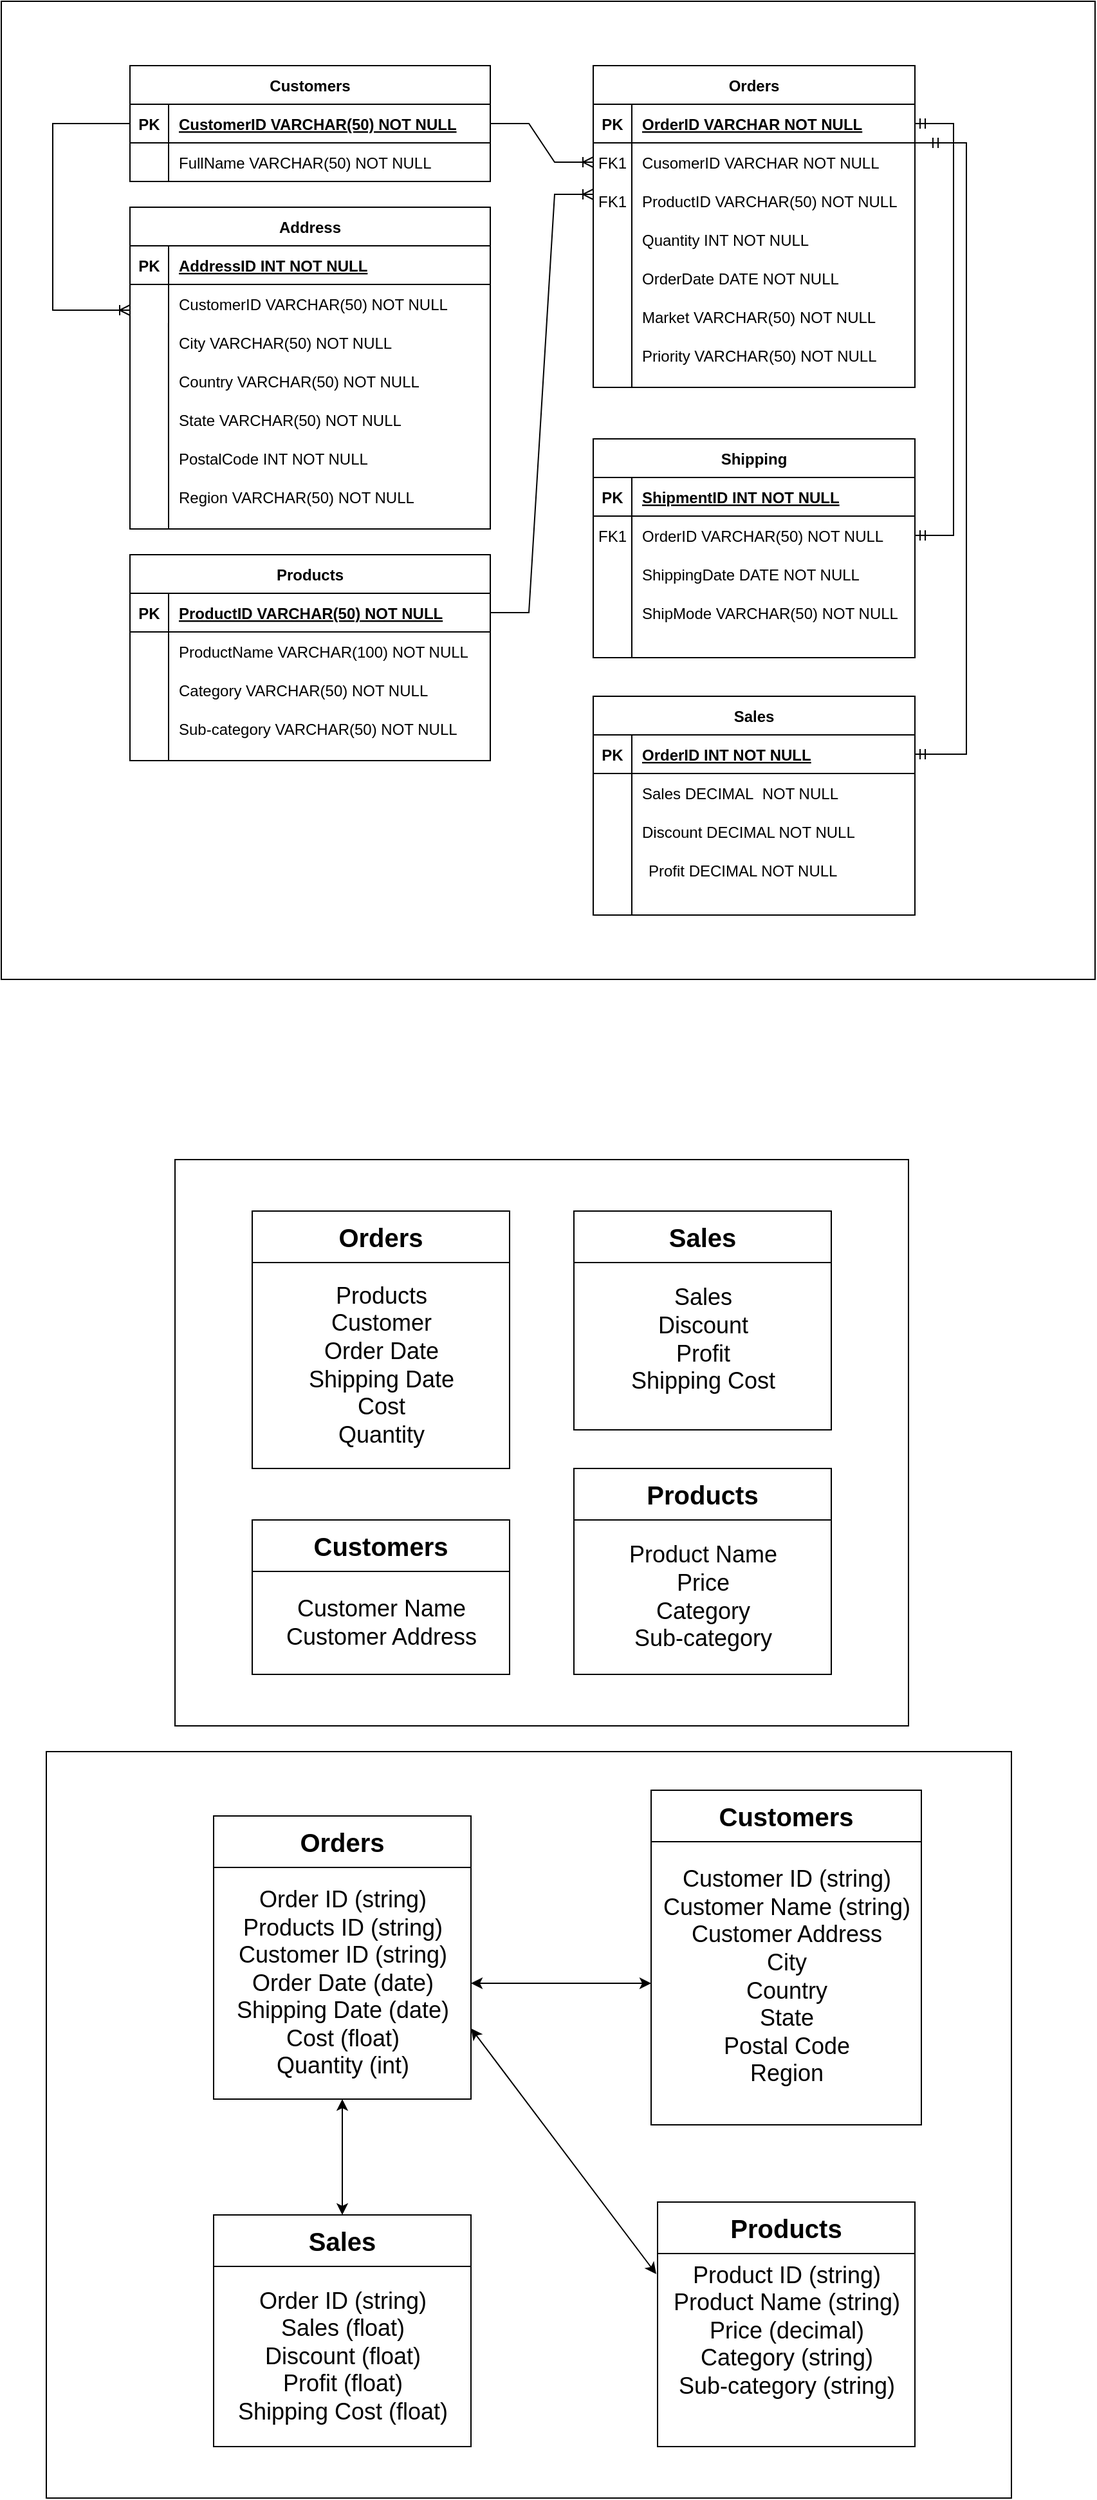 <mxfile version="21.1.1" type="device">
  <diagram id="R2lEEEUBdFMjLlhIrx00" name="Page-1">
    <mxGraphModel dx="1210" dy="1786" grid="1" gridSize="10" guides="1" tooltips="1" connect="1" arrows="1" fold="1" page="1" pageScale="1" pageWidth="850" pageHeight="1100" background="none" math="0" shadow="0" extFonts="Permanent Marker^https://fonts.googleapis.com/css?family=Permanent+Marker">
      <root>
        <mxCell id="0" />
        <mxCell id="1" parent="0" />
        <mxCell id="UV-iE1qo8rf0RnU2hRLj-77" value="" style="rounded=0;whiteSpace=wrap;html=1;" parent="1" vertex="1">
          <mxGeometry y="-870" width="850" height="760" as="geometry" />
        </mxCell>
        <mxCell id="UV-iE1qo8rf0RnU2hRLj-14" value="" style="rounded=0;whiteSpace=wrap;html=1;" parent="1" vertex="1">
          <mxGeometry x="135" y="30" width="570" height="440" as="geometry" />
        </mxCell>
        <mxCell id="C-vyLk0tnHw3VtMMgP7b-2" value="Orders" style="shape=table;startSize=30;container=1;collapsible=1;childLayout=tableLayout;fixedRows=1;rowLines=0;fontStyle=1;align=center;resizeLast=1;" parent="1" vertex="1">
          <mxGeometry x="460" y="-820" width="250" height="250" as="geometry" />
        </mxCell>
        <mxCell id="C-vyLk0tnHw3VtMMgP7b-3" value="" style="shape=partialRectangle;collapsible=0;dropTarget=0;pointerEvents=0;fillColor=none;points=[[0,0.5],[1,0.5]];portConstraint=eastwest;top=0;left=0;right=0;bottom=1;" parent="C-vyLk0tnHw3VtMMgP7b-2" vertex="1">
          <mxGeometry y="30" width="250" height="30" as="geometry" />
        </mxCell>
        <mxCell id="C-vyLk0tnHw3VtMMgP7b-4" value="PK" style="shape=partialRectangle;overflow=hidden;connectable=0;fillColor=none;top=0;left=0;bottom=0;right=0;fontStyle=1;" parent="C-vyLk0tnHw3VtMMgP7b-3" vertex="1">
          <mxGeometry width="30" height="30" as="geometry">
            <mxRectangle width="30" height="30" as="alternateBounds" />
          </mxGeometry>
        </mxCell>
        <mxCell id="C-vyLk0tnHw3VtMMgP7b-5" value="OrderID VARCHAR NOT NULL " style="shape=partialRectangle;overflow=hidden;connectable=0;fillColor=none;top=0;left=0;bottom=0;right=0;align=left;spacingLeft=6;fontStyle=5;" parent="C-vyLk0tnHw3VtMMgP7b-3" vertex="1">
          <mxGeometry x="30" width="220" height="30" as="geometry">
            <mxRectangle width="220" height="30" as="alternateBounds" />
          </mxGeometry>
        </mxCell>
        <mxCell id="C-vyLk0tnHw3VtMMgP7b-6" value="" style="shape=partialRectangle;collapsible=0;dropTarget=0;pointerEvents=0;fillColor=none;points=[[0,0.5],[1,0.5]];portConstraint=eastwest;top=0;left=0;right=0;bottom=0;" parent="C-vyLk0tnHw3VtMMgP7b-2" vertex="1">
          <mxGeometry y="60" width="250" height="30" as="geometry" />
        </mxCell>
        <mxCell id="C-vyLk0tnHw3VtMMgP7b-7" value="FK1" style="shape=partialRectangle;overflow=hidden;connectable=0;fillColor=none;top=0;left=0;bottom=0;right=0;" parent="C-vyLk0tnHw3VtMMgP7b-6" vertex="1">
          <mxGeometry width="30" height="30" as="geometry">
            <mxRectangle width="30" height="30" as="alternateBounds" />
          </mxGeometry>
        </mxCell>
        <mxCell id="C-vyLk0tnHw3VtMMgP7b-8" value="CusomerID VARCHAR NOT NULL" style="shape=partialRectangle;overflow=hidden;connectable=0;fillColor=none;top=0;left=0;bottom=0;right=0;align=left;spacingLeft=6;" parent="C-vyLk0tnHw3VtMMgP7b-6" vertex="1">
          <mxGeometry x="30" width="220" height="30" as="geometry">
            <mxRectangle width="220" height="30" as="alternateBounds" />
          </mxGeometry>
        </mxCell>
        <mxCell id="C-vyLk0tnHw3VtMMgP7b-9" value="" style="shape=partialRectangle;collapsible=0;dropTarget=0;pointerEvents=0;fillColor=none;points=[[0,0.5],[1,0.5]];portConstraint=eastwest;top=0;left=0;right=0;bottom=0;" parent="C-vyLk0tnHw3VtMMgP7b-2" vertex="1">
          <mxGeometry y="90" width="250" height="30" as="geometry" />
        </mxCell>
        <mxCell id="C-vyLk0tnHw3VtMMgP7b-10" value="" style="shape=partialRectangle;overflow=hidden;connectable=0;fillColor=none;top=0;left=0;bottom=0;right=0;" parent="C-vyLk0tnHw3VtMMgP7b-9" vertex="1">
          <mxGeometry width="30" height="30" as="geometry">
            <mxRectangle width="30" height="30" as="alternateBounds" />
          </mxGeometry>
        </mxCell>
        <mxCell id="C-vyLk0tnHw3VtMMgP7b-11" value="ProductID VARCHAR(50) NOT NULL" style="shape=partialRectangle;overflow=hidden;connectable=0;fillColor=none;top=0;left=0;bottom=0;right=0;align=left;spacingLeft=6;" parent="C-vyLk0tnHw3VtMMgP7b-9" vertex="1">
          <mxGeometry x="30" width="220" height="30" as="geometry">
            <mxRectangle width="220" height="30" as="alternateBounds" />
          </mxGeometry>
        </mxCell>
        <mxCell id="C-vyLk0tnHw3VtMMgP7b-13" value="Shipping" style="shape=table;startSize=30;container=1;collapsible=1;childLayout=tableLayout;fixedRows=1;rowLines=0;fontStyle=1;align=center;resizeLast=1;" parent="1" vertex="1">
          <mxGeometry x="460" y="-530" width="250" height="170" as="geometry" />
        </mxCell>
        <mxCell id="C-vyLk0tnHw3VtMMgP7b-14" value="" style="shape=partialRectangle;collapsible=0;dropTarget=0;pointerEvents=0;fillColor=none;points=[[0,0.5],[1,0.5]];portConstraint=eastwest;top=0;left=0;right=0;bottom=1;" parent="C-vyLk0tnHw3VtMMgP7b-13" vertex="1">
          <mxGeometry y="30" width="250" height="30" as="geometry" />
        </mxCell>
        <mxCell id="C-vyLk0tnHw3VtMMgP7b-15" value="PK" style="shape=partialRectangle;overflow=hidden;connectable=0;fillColor=none;top=0;left=0;bottom=0;right=0;fontStyle=1;" parent="C-vyLk0tnHw3VtMMgP7b-14" vertex="1">
          <mxGeometry width="30" height="30" as="geometry">
            <mxRectangle width="30" height="30" as="alternateBounds" />
          </mxGeometry>
        </mxCell>
        <mxCell id="C-vyLk0tnHw3VtMMgP7b-16" value="ShipmentID INT NOT NULL " style="shape=partialRectangle;overflow=hidden;connectable=0;fillColor=none;top=0;left=0;bottom=0;right=0;align=left;spacingLeft=6;fontStyle=5;" parent="C-vyLk0tnHw3VtMMgP7b-14" vertex="1">
          <mxGeometry x="30" width="220" height="30" as="geometry">
            <mxRectangle width="220" height="30" as="alternateBounds" />
          </mxGeometry>
        </mxCell>
        <mxCell id="C-vyLk0tnHw3VtMMgP7b-17" value="" style="shape=partialRectangle;collapsible=0;dropTarget=0;pointerEvents=0;fillColor=none;points=[[0,0.5],[1,0.5]];portConstraint=eastwest;top=0;left=0;right=0;bottom=0;" parent="C-vyLk0tnHw3VtMMgP7b-13" vertex="1">
          <mxGeometry y="60" width="250" height="30" as="geometry" />
        </mxCell>
        <mxCell id="C-vyLk0tnHw3VtMMgP7b-18" value="FK1" style="shape=partialRectangle;overflow=hidden;connectable=0;fillColor=none;top=0;left=0;bottom=0;right=0;" parent="C-vyLk0tnHw3VtMMgP7b-17" vertex="1">
          <mxGeometry width="30" height="30" as="geometry">
            <mxRectangle width="30" height="30" as="alternateBounds" />
          </mxGeometry>
        </mxCell>
        <mxCell id="C-vyLk0tnHw3VtMMgP7b-19" value="OrderID VARCHAR(50) NOT NULL" style="shape=partialRectangle;overflow=hidden;connectable=0;fillColor=none;top=0;left=0;bottom=0;right=0;align=left;spacingLeft=6;" parent="C-vyLk0tnHw3VtMMgP7b-17" vertex="1">
          <mxGeometry x="30" width="220" height="30" as="geometry">
            <mxRectangle width="220" height="30" as="alternateBounds" />
          </mxGeometry>
        </mxCell>
        <mxCell id="C-vyLk0tnHw3VtMMgP7b-20" value="" style="shape=partialRectangle;collapsible=0;dropTarget=0;pointerEvents=0;fillColor=none;points=[[0,0.5],[1,0.5]];portConstraint=eastwest;top=0;left=0;right=0;bottom=0;" parent="C-vyLk0tnHw3VtMMgP7b-13" vertex="1">
          <mxGeometry y="90" width="250" height="30" as="geometry" />
        </mxCell>
        <mxCell id="C-vyLk0tnHw3VtMMgP7b-21" value="" style="shape=partialRectangle;overflow=hidden;connectable=0;fillColor=none;top=0;left=0;bottom=0;right=0;" parent="C-vyLk0tnHw3VtMMgP7b-20" vertex="1">
          <mxGeometry width="30" height="30" as="geometry">
            <mxRectangle width="30" height="30" as="alternateBounds" />
          </mxGeometry>
        </mxCell>
        <mxCell id="C-vyLk0tnHw3VtMMgP7b-22" value="ShippingDate DATE NOT NULL" style="shape=partialRectangle;overflow=hidden;connectable=0;fillColor=none;top=0;left=0;bottom=0;right=0;align=left;spacingLeft=6;" parent="C-vyLk0tnHw3VtMMgP7b-20" vertex="1">
          <mxGeometry x="30" width="220" height="30" as="geometry">
            <mxRectangle width="220" height="30" as="alternateBounds" />
          </mxGeometry>
        </mxCell>
        <mxCell id="C-vyLk0tnHw3VtMMgP7b-23" value="Customers" style="shape=table;startSize=30;container=1;collapsible=1;childLayout=tableLayout;fixedRows=1;rowLines=0;fontStyle=1;align=center;resizeLast=1;" parent="1" vertex="1">
          <mxGeometry x="100" y="-820" width="280" height="90" as="geometry" />
        </mxCell>
        <mxCell id="C-vyLk0tnHw3VtMMgP7b-24" value="" style="shape=partialRectangle;collapsible=0;dropTarget=0;pointerEvents=0;fillColor=none;points=[[0,0.5],[1,0.5]];portConstraint=eastwest;top=0;left=0;right=0;bottom=1;" parent="C-vyLk0tnHw3VtMMgP7b-23" vertex="1">
          <mxGeometry y="30" width="280" height="30" as="geometry" />
        </mxCell>
        <mxCell id="C-vyLk0tnHw3VtMMgP7b-25" value="PK" style="shape=partialRectangle;overflow=hidden;connectable=0;fillColor=none;top=0;left=0;bottom=0;right=0;fontStyle=1;" parent="C-vyLk0tnHw3VtMMgP7b-24" vertex="1">
          <mxGeometry width="30" height="30" as="geometry">
            <mxRectangle width="30" height="30" as="alternateBounds" />
          </mxGeometry>
        </mxCell>
        <mxCell id="C-vyLk0tnHw3VtMMgP7b-26" value="CustomerID VARCHAR(50) NOT NULL " style="shape=partialRectangle;overflow=hidden;connectable=0;fillColor=none;top=0;left=0;bottom=0;right=0;align=left;spacingLeft=6;fontStyle=5;" parent="C-vyLk0tnHw3VtMMgP7b-24" vertex="1">
          <mxGeometry x="30" width="250" height="30" as="geometry">
            <mxRectangle width="250" height="30" as="alternateBounds" />
          </mxGeometry>
        </mxCell>
        <mxCell id="C-vyLk0tnHw3VtMMgP7b-27" value="" style="shape=partialRectangle;collapsible=0;dropTarget=0;pointerEvents=0;fillColor=none;points=[[0,0.5],[1,0.5]];portConstraint=eastwest;top=0;left=0;right=0;bottom=0;" parent="C-vyLk0tnHw3VtMMgP7b-23" vertex="1">
          <mxGeometry y="60" width="280" height="30" as="geometry" />
        </mxCell>
        <mxCell id="C-vyLk0tnHw3VtMMgP7b-28" value="" style="shape=partialRectangle;overflow=hidden;connectable=0;fillColor=none;top=0;left=0;bottom=0;right=0;" parent="C-vyLk0tnHw3VtMMgP7b-27" vertex="1">
          <mxGeometry width="30" height="30" as="geometry">
            <mxRectangle width="30" height="30" as="alternateBounds" />
          </mxGeometry>
        </mxCell>
        <mxCell id="C-vyLk0tnHw3VtMMgP7b-29" value="FullName VARCHAR(50) NOT NULL" style="shape=partialRectangle;overflow=hidden;connectable=0;fillColor=none;top=0;left=0;bottom=0;right=0;align=left;spacingLeft=6;" parent="C-vyLk0tnHw3VtMMgP7b-27" vertex="1">
          <mxGeometry x="30" width="250" height="30" as="geometry">
            <mxRectangle width="250" height="30" as="alternateBounds" />
          </mxGeometry>
        </mxCell>
        <mxCell id="UV-iE1qo8rf0RnU2hRLj-3" value="&lt;div style=&quot;font-size: 20px;&quot;&gt;Orders&lt;/div&gt;" style="swimlane;whiteSpace=wrap;html=1;startSize=40;fillStyle=auto;fillColor=default;rounded=0;" parent="1" vertex="1">
          <mxGeometry x="195" y="70" width="200" height="200" as="geometry" />
        </mxCell>
        <mxCell id="UV-iE1qo8rf0RnU2hRLj-4" value="&lt;div style=&quot;font-size: 18px;&quot;&gt;&lt;font style=&quot;font-size: 18px;&quot;&gt;Products&lt;/font&gt;&lt;/div&gt;&lt;div style=&quot;font-size: 18px;&quot;&gt;&lt;font style=&quot;font-size: 18px;&quot;&gt;Customer&lt;/font&gt;&lt;/div&gt;&lt;div style=&quot;font-size: 18px;&quot;&gt;&lt;font style=&quot;font-size: 18px;&quot;&gt;Order Date&lt;/font&gt;&lt;/div&gt;&lt;div style=&quot;font-size: 18px;&quot;&gt;&lt;font style=&quot;font-size: 18px;&quot;&gt;Shipping Date&lt;/font&gt;&lt;/div&gt;&lt;div style=&quot;font-size: 18px;&quot;&gt;&lt;font style=&quot;font-size: 18px;&quot;&gt;Cost&lt;/font&gt;&lt;/div&gt;&lt;div style=&quot;font-size: 18px;&quot;&gt;&lt;font style=&quot;font-size: 18px;&quot;&gt;Quantity&lt;font style=&quot;font-size: 18px;&quot;&gt;&lt;br&gt;&lt;/font&gt;&lt;/font&gt;&lt;/div&gt;" style="text;html=1;align=center;verticalAlign=middle;resizable=0;points=[];autosize=1;strokeColor=none;fillColor=none;" parent="UV-iE1qo8rf0RnU2hRLj-3" vertex="1">
          <mxGeometry x="30" y="50" width="140" height="140" as="geometry" />
        </mxCell>
        <mxCell id="UV-iE1qo8rf0RnU2hRLj-5" value="&lt;font style=&quot;font-size: 20px;&quot;&gt;Customers&lt;/font&gt;" style="swimlane;whiteSpace=wrap;html=1;startSize=40;rounded=0;" parent="1" vertex="1">
          <mxGeometry x="195" y="310" width="200" height="120" as="geometry" />
        </mxCell>
        <mxCell id="UV-iE1qo8rf0RnU2hRLj-6" value="&lt;div style=&quot;font-size: 18px;&quot;&gt;&lt;font style=&quot;font-size: 18px;&quot;&gt;Customer Name&lt;/font&gt;&lt;/div&gt;&lt;div style=&quot;font-size: 18px;&quot;&gt;&lt;font style=&quot;font-size: 18px;&quot;&gt;Customer Address&lt;font style=&quot;font-size: 18px;&quot;&gt;&lt;br&gt;&lt;/font&gt;&lt;/font&gt;&lt;/div&gt;" style="text;html=1;align=center;verticalAlign=middle;resizable=0;points=[];autosize=1;strokeColor=none;fillColor=none;" parent="UV-iE1qo8rf0RnU2hRLj-5" vertex="1">
          <mxGeometry x="15" y="50" width="170" height="60" as="geometry" />
        </mxCell>
        <mxCell id="UV-iE1qo8rf0RnU2hRLj-8" value="&lt;font style=&quot;font-size: 20px;&quot;&gt;Products&lt;/font&gt;" style="swimlane;whiteSpace=wrap;html=1;startSize=40;rounded=0;" parent="1" vertex="1">
          <mxGeometry x="445" y="270" width="200" height="160" as="geometry" />
        </mxCell>
        <mxCell id="UV-iE1qo8rf0RnU2hRLj-9" value="&lt;div style=&quot;font-size: 18px;&quot;&gt;&lt;font style=&quot;font-size: 18px;&quot;&gt;Product Name&lt;/font&gt;&lt;/div&gt;&lt;div style=&quot;font-size: 18px;&quot;&gt;&lt;font style=&quot;font-size: 18px;&quot;&gt;Price&lt;/font&gt;&lt;/div&gt;&lt;div style=&quot;font-size: 18px;&quot;&gt;&lt;font style=&quot;font-size: 18px;&quot;&gt;Category&lt;/font&gt;&lt;/div&gt;&lt;div style=&quot;font-size: 18px;&quot;&gt;&lt;font style=&quot;font-size: 18px;&quot;&gt;Sub-category&lt;font style=&quot;font-size: 18px;&quot;&gt;&lt;br&gt;&lt;/font&gt;&lt;/font&gt;&lt;/div&gt;" style="text;html=1;align=center;verticalAlign=middle;resizable=0;points=[];autosize=1;strokeColor=none;fillColor=none;" parent="UV-iE1qo8rf0RnU2hRLj-8" vertex="1">
          <mxGeometry x="30" y="50" width="140" height="100" as="geometry" />
        </mxCell>
        <mxCell id="UV-iE1qo8rf0RnU2hRLj-10" value="&lt;font style=&quot;font-size: 20px;&quot;&gt;Sales&lt;/font&gt;" style="swimlane;whiteSpace=wrap;html=1;startSize=40;rounded=0;" parent="1" vertex="1">
          <mxGeometry x="445" y="70" width="200" height="170" as="geometry">
            <mxRectangle x="370" y="480" width="90" height="40" as="alternateBounds" />
          </mxGeometry>
        </mxCell>
        <mxCell id="UV-iE1qo8rf0RnU2hRLj-11" value="&lt;div style=&quot;font-size: 18px;&quot;&gt;&lt;font style=&quot;font-size: 18px;&quot;&gt;Sales&lt;/font&gt;&lt;/div&gt;&lt;div style=&quot;font-size: 18px;&quot;&gt;&lt;font style=&quot;font-size: 18px;&quot;&gt;Discount&lt;/font&gt;&lt;/div&gt;&lt;div style=&quot;font-size: 18px;&quot;&gt;&lt;font style=&quot;font-size: 18px;&quot;&gt;Profit&lt;/font&gt;&lt;/div&gt;&lt;div style=&quot;font-size: 18px;&quot;&gt;&lt;font style=&quot;font-size: 18px;&quot;&gt;Shipping Cost&lt;font style=&quot;font-size: 18px;&quot;&gt;&lt;br&gt;&lt;/font&gt;&lt;/font&gt;&lt;/div&gt;" style="text;html=1;align=center;verticalAlign=middle;resizable=0;points=[];autosize=1;strokeColor=none;fillColor=none;" parent="UV-iE1qo8rf0RnU2hRLj-10" vertex="1">
          <mxGeometry x="30" y="50" width="140" height="100" as="geometry" />
        </mxCell>
        <mxCell id="UV-iE1qo8rf0RnU2hRLj-15" value="" style="rounded=0;whiteSpace=wrap;html=1;" parent="1" vertex="1">
          <mxGeometry x="35" y="490" width="750" height="580" as="geometry" />
        </mxCell>
        <mxCell id="UV-iE1qo8rf0RnU2hRLj-16" value="&lt;div style=&quot;font-size: 20px;&quot;&gt;Orders&lt;/div&gt;" style="swimlane;whiteSpace=wrap;html=1;startSize=40;fillStyle=auto;fillColor=default;rounded=0;" parent="1" vertex="1">
          <mxGeometry x="165" y="540" width="200" height="220" as="geometry" />
        </mxCell>
        <mxCell id="UV-iE1qo8rf0RnU2hRLj-17" value="&lt;div style=&quot;font-size: 18px;&quot;&gt;&lt;font style=&quot;font-size: 18px;&quot;&gt;Order ID (string)&lt;br&gt;&lt;/font&gt;&lt;/div&gt;&lt;div style=&quot;font-size: 18px;&quot;&gt;&lt;font style=&quot;font-size: 18px;&quot;&gt;Products ID (string)&lt;br&gt;&lt;/font&gt;&lt;/div&gt;&lt;div style=&quot;font-size: 18px;&quot;&gt;&lt;font style=&quot;font-size: 18px;&quot;&gt;Customer ID (string)&lt;br&gt;&lt;/font&gt;&lt;/div&gt;&lt;div style=&quot;font-size: 18px;&quot;&gt;&lt;font style=&quot;font-size: 18px;&quot;&gt;Order Date (date)&lt;br&gt;&lt;/font&gt;&lt;/div&gt;&lt;div style=&quot;font-size: 18px;&quot;&gt;&lt;font style=&quot;font-size: 18px;&quot;&gt;Shipping Date (date)&lt;br&gt;&lt;/font&gt;&lt;/div&gt;&lt;div style=&quot;font-size: 18px;&quot;&gt;&lt;font style=&quot;font-size: 18px;&quot;&gt;Cost (float)&lt;br&gt;&lt;/font&gt;&lt;/div&gt;&lt;div style=&quot;font-size: 18px;&quot;&gt;&lt;font style=&quot;font-size: 18px;&quot;&gt;Quantity&lt;font style=&quot;font-size: 18px;&quot;&gt; (int)&lt;br&gt;&lt;/font&gt;&lt;/font&gt;&lt;/div&gt;" style="text;html=1;align=center;verticalAlign=middle;resizable=0;points=[];autosize=1;strokeColor=none;fillColor=none;" parent="UV-iE1qo8rf0RnU2hRLj-16" vertex="1">
          <mxGeometry x="5" y="50" width="190" height="160" as="geometry" />
        </mxCell>
        <mxCell id="UV-iE1qo8rf0RnU2hRLj-18" value="&lt;font style=&quot;font-size: 20px;&quot;&gt;Customers&lt;/font&gt;" style="swimlane;whiteSpace=wrap;html=1;startSize=40;rounded=0;" parent="1" vertex="1">
          <mxGeometry x="505" y="520" width="210" height="260" as="geometry" />
        </mxCell>
        <mxCell id="UV-iE1qo8rf0RnU2hRLj-19" value="&lt;div style=&quot;font-size: 18px;&quot;&gt;&lt;font style=&quot;font-size: 18px;&quot;&gt;Customer ID (string)&lt;/font&gt;&lt;/div&gt;&lt;div style=&quot;font-size: 18px;&quot;&gt;&lt;font style=&quot;font-size: 18px;&quot;&gt;Customer Name (string)&lt;br&gt;&lt;/font&gt;&lt;/div&gt;&lt;div style=&quot;font-size: 18px;&quot;&gt;&lt;font style=&quot;font-size: 18px;&quot;&gt;Customer Address&lt;font style=&quot;font-size: 18px;&quot;&gt;&lt;br&gt;&lt;/font&gt;&lt;/font&gt;&lt;/div&gt;&lt;div style=&quot;font-size: 18px;&quot;&gt;&lt;font style=&quot;font-size: 18px;&quot;&gt;&lt;font style=&quot;font-size: 18px;&quot;&gt;City&lt;/font&gt;&lt;/font&gt;&lt;/div&gt;&lt;div style=&quot;font-size: 18px;&quot;&gt;&lt;font style=&quot;font-size: 18px;&quot;&gt;&lt;font style=&quot;font-size: 18px;&quot;&gt;Country&lt;/font&gt;&lt;/font&gt;&lt;/div&gt;&lt;div style=&quot;font-size: 18px;&quot;&gt;&lt;font style=&quot;font-size: 18px;&quot;&gt;&lt;font style=&quot;font-size: 18px;&quot;&gt;State&lt;/font&gt;&lt;/font&gt;&lt;/div&gt;&lt;div style=&quot;font-size: 18px;&quot;&gt;&lt;font style=&quot;font-size: 18px;&quot;&gt;&lt;font style=&quot;font-size: 18px;&quot;&gt;Postal Code&lt;/font&gt;&lt;/font&gt;&lt;/div&gt;&lt;div style=&quot;font-size: 18px;&quot;&gt;&lt;font style=&quot;font-size: 18px;&quot;&gt;&lt;font style=&quot;font-size: 18px;&quot;&gt;Region&lt;br&gt;&lt;/font&gt;&lt;/font&gt;&lt;/div&gt;" style="text;html=1;align=center;verticalAlign=middle;resizable=0;points=[];autosize=1;strokeColor=none;fillColor=none;" parent="UV-iE1qo8rf0RnU2hRLj-18" vertex="1">
          <mxGeometry x="-5" y="50" width="220" height="190" as="geometry" />
        </mxCell>
        <mxCell id="UV-iE1qo8rf0RnU2hRLj-20" value="&lt;font style=&quot;font-size: 20px;&quot;&gt;Products&lt;/font&gt;" style="swimlane;whiteSpace=wrap;html=1;startSize=40;rounded=0;" parent="1" vertex="1">
          <mxGeometry x="510" y="840" width="200" height="190" as="geometry" />
        </mxCell>
        <mxCell id="UV-iE1qo8rf0RnU2hRLj-21" value="&lt;div style=&quot;font-size: 18px;&quot;&gt;&lt;font style=&quot;font-size: 18px;&quot;&gt;Product ID (string)&lt;/font&gt;&lt;/div&gt;&lt;div style=&quot;font-size: 18px;&quot;&gt;&lt;font style=&quot;font-size: 18px;&quot;&gt;Product Name (string)&lt;br&gt;&lt;/font&gt;&lt;/div&gt;&lt;div style=&quot;font-size: 18px;&quot;&gt;&lt;font style=&quot;font-size: 18px;&quot;&gt;Price (decimal)&lt;br&gt;&lt;/font&gt;&lt;/div&gt;&lt;div style=&quot;font-size: 18px;&quot;&gt;&lt;font style=&quot;font-size: 18px;&quot;&gt;Category (string)&lt;br&gt;&lt;/font&gt;&lt;/div&gt;&lt;div style=&quot;font-size: 18px;&quot;&gt;&lt;font style=&quot;font-size: 18px;&quot;&gt;Sub-category&lt;font style=&quot;font-size: 18px;&quot;&gt; (string)&lt;br&gt;&lt;/font&gt;&lt;/font&gt;&lt;/div&gt;" style="text;html=1;align=center;verticalAlign=middle;resizable=0;points=[];autosize=1;strokeColor=none;fillColor=none;" parent="UV-iE1qo8rf0RnU2hRLj-20" vertex="1">
          <mxGeometry y="40" width="200" height="120" as="geometry" />
        </mxCell>
        <mxCell id="UV-iE1qo8rf0RnU2hRLj-22" value="&lt;font style=&quot;font-size: 20px;&quot;&gt;Sales&lt;/font&gt;" style="swimlane;whiteSpace=wrap;html=1;startSize=40;rounded=0;" parent="1" vertex="1">
          <mxGeometry x="165" y="850" width="200" height="180" as="geometry">
            <mxRectangle x="370" y="480" width="90" height="40" as="alternateBounds" />
          </mxGeometry>
        </mxCell>
        <mxCell id="UV-iE1qo8rf0RnU2hRLj-23" value="&lt;div style=&quot;font-size: 18px;&quot;&gt;&lt;font style=&quot;font-size: 18px;&quot;&gt;Order ID (string)&lt;br&gt;&lt;/font&gt;&lt;/div&gt;&lt;div style=&quot;font-size: 18px;&quot;&gt;&lt;font style=&quot;font-size: 18px;&quot;&gt;Sales (float)&lt;br&gt;&lt;/font&gt;&lt;/div&gt;&lt;div style=&quot;font-size: 18px;&quot;&gt;&lt;font style=&quot;font-size: 18px;&quot;&gt;Discount (float)&lt;br&gt;&lt;/font&gt;&lt;/div&gt;&lt;div style=&quot;font-size: 18px;&quot;&gt;&lt;font style=&quot;font-size: 18px;&quot;&gt;Profit (float)&lt;br&gt;&lt;/font&gt;&lt;/div&gt;&lt;div style=&quot;font-size: 18px;&quot;&gt;&lt;font style=&quot;font-size: 18px;&quot;&gt;Shipping Cost&lt;font style=&quot;font-size: 18px;&quot;&gt; (float)&lt;br&gt;&lt;/font&gt;&lt;/font&gt;&lt;/div&gt;" style="text;html=1;align=center;verticalAlign=middle;resizable=0;points=[];autosize=1;strokeColor=none;fillColor=none;" parent="UV-iE1qo8rf0RnU2hRLj-22" vertex="1">
          <mxGeometry x="5" y="50" width="190" height="120" as="geometry" />
        </mxCell>
        <mxCell id="UV-iE1qo8rf0RnU2hRLj-26" value="" style="endArrow=classic;startArrow=classic;html=1;rounded=0;entryX=0.5;entryY=1;entryDx=0;entryDy=0;exitX=0.5;exitY=0;exitDx=0;exitDy=0;" parent="1" source="UV-iE1qo8rf0RnU2hRLj-22" target="UV-iE1qo8rf0RnU2hRLj-16" edge="1">
          <mxGeometry width="50" height="50" relative="1" as="geometry">
            <mxPoint x="395" y="820" as="sourcePoint" />
            <mxPoint x="445" y="770" as="targetPoint" />
          </mxGeometry>
        </mxCell>
        <mxCell id="UV-iE1qo8rf0RnU2hRLj-27" value="" style="endArrow=classic;startArrow=classic;html=1;rounded=0;" parent="1" edge="1">
          <mxGeometry width="50" height="50" relative="1" as="geometry">
            <mxPoint x="365" y="670" as="sourcePoint" />
            <mxPoint x="505" y="670" as="targetPoint" />
          </mxGeometry>
        </mxCell>
        <mxCell id="UV-iE1qo8rf0RnU2hRLj-28" value="" style="endArrow=classic;startArrow=classic;html=1;rounded=0;exitX=1;exitY=0.75;exitDx=0;exitDy=0;entryX=-0.005;entryY=0.133;entryDx=0;entryDy=0;entryPerimeter=0;" parent="1" source="UV-iE1qo8rf0RnU2hRLj-16" target="UV-iE1qo8rf0RnU2hRLj-21" edge="1">
          <mxGeometry width="50" height="50" relative="1" as="geometry">
            <mxPoint x="375" y="680" as="sourcePoint" />
            <mxPoint x="515" y="680" as="targetPoint" />
            <Array as="points" />
          </mxGeometry>
        </mxCell>
        <mxCell id="UV-iE1qo8rf0RnU2hRLj-29" value="" style="edgeStyle=entityRelationEdgeStyle;fontSize=12;html=1;endArrow=ERmandOne;startArrow=ERmandOne;rounded=0;entryX=1;entryY=0.5;entryDx=0;entryDy=0;exitX=1;exitY=0.5;exitDx=0;exitDy=0;" parent="1" source="C-vyLk0tnHw3VtMMgP7b-17" target="C-vyLk0tnHw3VtMMgP7b-3" edge="1">
          <mxGeometry width="100" height="100" relative="1" as="geometry">
            <mxPoint x="350" y="-540" as="sourcePoint" />
            <mxPoint x="450" y="-640" as="targetPoint" />
          </mxGeometry>
        </mxCell>
        <mxCell id="UV-iE1qo8rf0RnU2hRLj-30" value="Products" style="shape=table;startSize=30;container=1;collapsible=1;childLayout=tableLayout;fixedRows=1;rowLines=0;fontStyle=1;align=center;resizeLast=1;" parent="1" vertex="1">
          <mxGeometry x="100" y="-440" width="280" height="160" as="geometry" />
        </mxCell>
        <mxCell id="UV-iE1qo8rf0RnU2hRLj-31" value="" style="shape=partialRectangle;collapsible=0;dropTarget=0;pointerEvents=0;fillColor=none;points=[[0,0.5],[1,0.5]];portConstraint=eastwest;top=0;left=0;right=0;bottom=1;" parent="UV-iE1qo8rf0RnU2hRLj-30" vertex="1">
          <mxGeometry y="30" width="280" height="30" as="geometry" />
        </mxCell>
        <mxCell id="UV-iE1qo8rf0RnU2hRLj-32" value="PK" style="shape=partialRectangle;overflow=hidden;connectable=0;fillColor=none;top=0;left=0;bottom=0;right=0;fontStyle=1;" parent="UV-iE1qo8rf0RnU2hRLj-31" vertex="1">
          <mxGeometry width="30" height="30" as="geometry">
            <mxRectangle width="30" height="30" as="alternateBounds" />
          </mxGeometry>
        </mxCell>
        <mxCell id="UV-iE1qo8rf0RnU2hRLj-33" value="ProductID VARCHAR(50) NOT NULL " style="shape=partialRectangle;overflow=hidden;connectable=0;fillColor=none;top=0;left=0;bottom=0;right=0;align=left;spacingLeft=6;fontStyle=5;" parent="UV-iE1qo8rf0RnU2hRLj-31" vertex="1">
          <mxGeometry x="30" width="250" height="30" as="geometry">
            <mxRectangle width="250" height="30" as="alternateBounds" />
          </mxGeometry>
        </mxCell>
        <mxCell id="UV-iE1qo8rf0RnU2hRLj-34" value="" style="shape=partialRectangle;collapsible=0;dropTarget=0;pointerEvents=0;fillColor=none;points=[[0,0.5],[1,0.5]];portConstraint=eastwest;top=0;left=0;right=0;bottom=0;" parent="UV-iE1qo8rf0RnU2hRLj-30" vertex="1">
          <mxGeometry y="60" width="280" height="30" as="geometry" />
        </mxCell>
        <mxCell id="UV-iE1qo8rf0RnU2hRLj-35" value="" style="shape=partialRectangle;overflow=hidden;connectable=0;fillColor=none;top=0;left=0;bottom=0;right=0;" parent="UV-iE1qo8rf0RnU2hRLj-34" vertex="1">
          <mxGeometry width="30" height="30" as="geometry">
            <mxRectangle width="30" height="30" as="alternateBounds" />
          </mxGeometry>
        </mxCell>
        <mxCell id="UV-iE1qo8rf0RnU2hRLj-36" value="ProductName VARCHAR(100) NOT NULL" style="shape=partialRectangle;overflow=hidden;connectable=0;fillColor=none;top=0;left=0;bottom=0;right=0;align=left;spacingLeft=6;" parent="UV-iE1qo8rf0RnU2hRLj-34" vertex="1">
          <mxGeometry x="30" width="250" height="30" as="geometry">
            <mxRectangle width="250" height="30" as="alternateBounds" />
          </mxGeometry>
        </mxCell>
        <mxCell id="UV-iE1qo8rf0RnU2hRLj-37" value="" style="shape=partialRectangle;collapsible=0;dropTarget=0;pointerEvents=0;fillColor=none;points=[[0,0.5],[1,0.5]];portConstraint=eastwest;top=0;left=0;right=0;bottom=0;" parent="UV-iE1qo8rf0RnU2hRLj-30" vertex="1">
          <mxGeometry y="90" width="280" height="30" as="geometry" />
        </mxCell>
        <mxCell id="UV-iE1qo8rf0RnU2hRLj-38" value="" style="shape=partialRectangle;overflow=hidden;connectable=0;fillColor=none;top=0;left=0;bottom=0;right=0;" parent="UV-iE1qo8rf0RnU2hRLj-37" vertex="1">
          <mxGeometry width="30" height="30" as="geometry">
            <mxRectangle width="30" height="30" as="alternateBounds" />
          </mxGeometry>
        </mxCell>
        <mxCell id="UV-iE1qo8rf0RnU2hRLj-39" value="Category VARCHAR(50) NOT NULL" style="shape=partialRectangle;overflow=hidden;connectable=0;fillColor=none;top=0;left=0;bottom=0;right=0;align=left;spacingLeft=6;" parent="UV-iE1qo8rf0RnU2hRLj-37" vertex="1">
          <mxGeometry x="30" width="250" height="30" as="geometry">
            <mxRectangle width="250" height="30" as="alternateBounds" />
          </mxGeometry>
        </mxCell>
        <mxCell id="UV-iE1qo8rf0RnU2hRLj-40" value="FK1" style="shape=partialRectangle;overflow=hidden;connectable=0;fillColor=none;top=0;left=0;bottom=0;right=0;" parent="1" vertex="1">
          <mxGeometry x="460" y="-730" width="30" height="30" as="geometry">
            <mxRectangle width="30" height="30" as="alternateBounds" />
          </mxGeometry>
        </mxCell>
        <mxCell id="UV-iE1qo8rf0RnU2hRLj-41" value="" style="endArrow=none;html=1;rounded=0;" parent="1" edge="1">
          <mxGeometry width="50" height="50" relative="1" as="geometry">
            <mxPoint x="490" y="-570" as="sourcePoint" />
            <mxPoint x="490" y="-700" as="targetPoint" />
          </mxGeometry>
        </mxCell>
        <mxCell id="UV-iE1qo8rf0RnU2hRLj-46" value="Quantity INT NOT NULL" style="shape=partialRectangle;overflow=hidden;connectable=0;fillColor=none;top=0;left=0;bottom=0;right=0;align=left;spacingLeft=6;" parent="1" vertex="1">
          <mxGeometry x="490" y="-700" width="220" height="30" as="geometry">
            <mxRectangle width="220" height="30" as="alternateBounds" />
          </mxGeometry>
        </mxCell>
        <mxCell id="UV-iE1qo8rf0RnU2hRLj-47" value="OrderDate DATE NOT NULL" style="shape=partialRectangle;overflow=hidden;connectable=0;fillColor=none;top=0;left=0;bottom=0;right=0;align=left;spacingLeft=6;" parent="1" vertex="1">
          <mxGeometry x="490" y="-670" width="220" height="30" as="geometry">
            <mxRectangle width="220" height="30" as="alternateBounds" />
          </mxGeometry>
        </mxCell>
        <mxCell id="UV-iE1qo8rf0RnU2hRLj-48" value="Market VARCHAR(50) NOT NULL" style="shape=partialRectangle;overflow=hidden;connectable=0;fillColor=none;top=0;left=0;bottom=0;right=0;align=left;spacingLeft=6;" parent="1" vertex="1">
          <mxGeometry x="490" y="-640" width="220" height="30" as="geometry">
            <mxRectangle width="220" height="30" as="alternateBounds" />
          </mxGeometry>
        </mxCell>
        <mxCell id="UV-iE1qo8rf0RnU2hRLj-49" value="" style="endArrow=none;html=1;rounded=0;entryX=0.12;entryY=0.976;entryDx=0;entryDy=0;entryPerimeter=0;" parent="1" target="C-vyLk0tnHw3VtMMgP7b-20" edge="1">
          <mxGeometry width="50" height="50" relative="1" as="geometry">
            <mxPoint x="490" y="-400" as="sourcePoint" />
            <mxPoint x="530" y="-580" as="targetPoint" />
            <Array as="points">
              <mxPoint x="490" y="-360" />
            </Array>
          </mxGeometry>
        </mxCell>
        <mxCell id="UV-iE1qo8rf0RnU2hRLj-50" value="ShipMode VARCHAR(50) NOT NULL" style="shape=partialRectangle;overflow=hidden;connectable=0;fillColor=none;top=0;left=0;bottom=0;right=0;align=left;spacingLeft=6;" parent="1" vertex="1">
          <mxGeometry x="490" y="-410" width="220" height="30" as="geometry">
            <mxRectangle width="220" height="30" as="alternateBounds" />
          </mxGeometry>
        </mxCell>
        <mxCell id="UV-iE1qo8rf0RnU2hRLj-51" value="Priority VARCHAR(50) NOT NULL" style="shape=partialRectangle;overflow=hidden;connectable=0;fillColor=none;top=0;left=0;bottom=0;right=0;align=left;spacingLeft=6;" parent="1" vertex="1">
          <mxGeometry x="490" y="-610" width="220" height="30" as="geometry">
            <mxRectangle width="220" height="30" as="alternateBounds" />
          </mxGeometry>
        </mxCell>
        <mxCell id="UV-iE1qo8rf0RnU2hRLj-52" value="Sub-category VARCHAR(50) NOT NULL" style="shape=partialRectangle;overflow=hidden;connectable=0;fillColor=none;top=0;left=0;bottom=0;right=0;align=left;spacingLeft=6;" parent="1" vertex="1">
          <mxGeometry x="130" y="-320" width="250" height="30" as="geometry">
            <mxRectangle width="250" height="30" as="alternateBounds" />
          </mxGeometry>
        </mxCell>
        <mxCell id="UV-iE1qo8rf0RnU2hRLj-53" value="" style="endArrow=none;html=1;rounded=0;" parent="1" edge="1">
          <mxGeometry width="50" height="50" relative="1" as="geometry">
            <mxPoint x="130" y="-320" as="sourcePoint" />
            <mxPoint x="130" y="-280" as="targetPoint" />
          </mxGeometry>
        </mxCell>
        <mxCell id="UV-iE1qo8rf0RnU2hRLj-54" value="" style="edgeStyle=entityRelationEdgeStyle;fontSize=12;html=1;endArrow=ERoneToMany;rounded=0;" parent="1" source="UV-iE1qo8rf0RnU2hRLj-31" edge="1">
          <mxGeometry width="100" height="100" relative="1" as="geometry">
            <mxPoint x="360" y="-620" as="sourcePoint" />
            <mxPoint x="460" y="-720" as="targetPoint" />
          </mxGeometry>
        </mxCell>
        <mxCell id="UV-iE1qo8rf0RnU2hRLj-55" value="" style="edgeStyle=entityRelationEdgeStyle;fontSize=12;html=1;endArrow=ERoneToMany;rounded=0;exitX=1;exitY=0.5;exitDx=0;exitDy=0;" parent="1" source="C-vyLk0tnHw3VtMMgP7b-23" edge="1">
          <mxGeometry width="100" height="100" relative="1" as="geometry">
            <mxPoint x="380" y="-505" as="sourcePoint" />
            <mxPoint x="460" y="-745" as="targetPoint" />
          </mxGeometry>
        </mxCell>
        <mxCell id="UV-iE1qo8rf0RnU2hRLj-56" value="Address" style="shape=table;startSize=30;container=1;collapsible=1;childLayout=tableLayout;fixedRows=1;rowLines=0;fontStyle=1;align=center;resizeLast=1;" parent="1" vertex="1">
          <mxGeometry x="100" y="-710" width="280" height="250" as="geometry" />
        </mxCell>
        <mxCell id="UV-iE1qo8rf0RnU2hRLj-57" value="" style="shape=partialRectangle;collapsible=0;dropTarget=0;pointerEvents=0;fillColor=none;points=[[0,0.5],[1,0.5]];portConstraint=eastwest;top=0;left=0;right=0;bottom=1;" parent="UV-iE1qo8rf0RnU2hRLj-56" vertex="1">
          <mxGeometry y="30" width="280" height="30" as="geometry" />
        </mxCell>
        <mxCell id="UV-iE1qo8rf0RnU2hRLj-58" value="PK" style="shape=partialRectangle;overflow=hidden;connectable=0;fillColor=none;top=0;left=0;bottom=0;right=0;fontStyle=1;" parent="UV-iE1qo8rf0RnU2hRLj-57" vertex="1">
          <mxGeometry width="30" height="30" as="geometry">
            <mxRectangle width="30" height="30" as="alternateBounds" />
          </mxGeometry>
        </mxCell>
        <mxCell id="UV-iE1qo8rf0RnU2hRLj-59" value="AddressID INT NOT NULL " style="shape=partialRectangle;overflow=hidden;connectable=0;fillColor=none;top=0;left=0;bottom=0;right=0;align=left;spacingLeft=6;fontStyle=5;" parent="UV-iE1qo8rf0RnU2hRLj-57" vertex="1">
          <mxGeometry x="30" width="250" height="30" as="geometry">
            <mxRectangle width="250" height="30" as="alternateBounds" />
          </mxGeometry>
        </mxCell>
        <mxCell id="UV-iE1qo8rf0RnU2hRLj-60" value="" style="shape=partialRectangle;collapsible=0;dropTarget=0;pointerEvents=0;fillColor=none;points=[[0,0.5],[1,0.5]];portConstraint=eastwest;top=0;left=0;right=0;bottom=0;" parent="UV-iE1qo8rf0RnU2hRLj-56" vertex="1">
          <mxGeometry y="60" width="280" height="30" as="geometry" />
        </mxCell>
        <mxCell id="UV-iE1qo8rf0RnU2hRLj-61" value="" style="shape=partialRectangle;overflow=hidden;connectable=0;fillColor=none;top=0;left=0;bottom=0;right=0;" parent="UV-iE1qo8rf0RnU2hRLj-60" vertex="1">
          <mxGeometry width="30" height="30" as="geometry">
            <mxRectangle width="30" height="30" as="alternateBounds" />
          </mxGeometry>
        </mxCell>
        <mxCell id="UV-iE1qo8rf0RnU2hRLj-62" value="CustomerID VARCHAR(50) NOT NULL" style="shape=partialRectangle;overflow=hidden;connectable=0;fillColor=none;top=0;left=0;bottom=0;right=0;align=left;spacingLeft=6;" parent="UV-iE1qo8rf0RnU2hRLj-60" vertex="1">
          <mxGeometry x="30" width="250" height="30" as="geometry">
            <mxRectangle width="250" height="30" as="alternateBounds" />
          </mxGeometry>
        </mxCell>
        <mxCell id="UV-iE1qo8rf0RnU2hRLj-63" value="" style="endArrow=none;html=1;rounded=0;entryX=0.107;entryY=1;entryDx=0;entryDy=0;entryPerimeter=0;" parent="1" target="UV-iE1qo8rf0RnU2hRLj-60" edge="1">
          <mxGeometry width="50" height="50" relative="1" as="geometry">
            <mxPoint x="130" y="-460" as="sourcePoint" />
            <mxPoint x="380" y="-600" as="targetPoint" />
          </mxGeometry>
        </mxCell>
        <mxCell id="UV-iE1qo8rf0RnU2hRLj-64" value="City VARCHAR(50) NOT NULL" style="shape=partialRectangle;overflow=hidden;connectable=0;fillColor=none;top=0;left=0;bottom=0;right=0;align=left;spacingLeft=6;" parent="1" vertex="1">
          <mxGeometry x="130" y="-620" width="250" height="30" as="geometry">
            <mxRectangle width="250" height="30" as="alternateBounds" />
          </mxGeometry>
        </mxCell>
        <mxCell id="UV-iE1qo8rf0RnU2hRLj-65" value="Country VARCHAR(50) NOT NULL" style="shape=partialRectangle;overflow=hidden;connectable=0;fillColor=none;top=0;left=0;bottom=0;right=0;align=left;spacingLeft=6;" parent="1" vertex="1">
          <mxGeometry x="130" y="-590" width="250" height="30" as="geometry">
            <mxRectangle width="250" height="30" as="alternateBounds" />
          </mxGeometry>
        </mxCell>
        <mxCell id="UV-iE1qo8rf0RnU2hRLj-66" value="State VARCHAR(50) NOT NULL" style="shape=partialRectangle;overflow=hidden;connectable=0;fillColor=none;top=0;left=0;bottom=0;right=0;align=left;spacingLeft=6;" parent="1" vertex="1">
          <mxGeometry x="130" y="-560" width="250" height="30" as="geometry">
            <mxRectangle width="250" height="30" as="alternateBounds" />
          </mxGeometry>
        </mxCell>
        <mxCell id="UV-iE1qo8rf0RnU2hRLj-67" value="PostalCode INT NOT NULL" style="shape=partialRectangle;overflow=hidden;connectable=0;fillColor=none;top=0;left=0;bottom=0;right=0;align=left;spacingLeft=6;" parent="1" vertex="1">
          <mxGeometry x="130" y="-530" width="250" height="30" as="geometry">
            <mxRectangle width="250" height="30" as="alternateBounds" />
          </mxGeometry>
        </mxCell>
        <mxCell id="UV-iE1qo8rf0RnU2hRLj-68" value="Region VARCHAR(50) NOT NULL" style="shape=partialRectangle;overflow=hidden;connectable=0;fillColor=none;top=0;left=0;bottom=0;right=0;align=left;spacingLeft=6;" parent="1" vertex="1">
          <mxGeometry x="130" y="-500" width="250" height="30" as="geometry">
            <mxRectangle width="250" height="30" as="alternateBounds" />
          </mxGeometry>
        </mxCell>
        <mxCell id="UV-iE1qo8rf0RnU2hRLj-71" value="" style="fontSize=12;html=1;endArrow=ERoneToMany;rounded=0;exitX=0;exitY=0.5;exitDx=0;exitDy=0;" parent="1" source="C-vyLk0tnHw3VtMMgP7b-24" edge="1">
          <mxGeometry width="100" height="100" relative="1" as="geometry">
            <mxPoint x="90" y="-775" as="sourcePoint" />
            <mxPoint x="100" y="-630" as="targetPoint" />
            <Array as="points">
              <mxPoint x="40" y="-775" />
              <mxPoint x="40" y="-630" />
            </Array>
          </mxGeometry>
        </mxCell>
        <mxCell id="zm5Zu0i-0zr4KlaAomwE-1" value="Sales" style="shape=table;startSize=30;container=1;collapsible=1;childLayout=tableLayout;fixedRows=1;rowLines=0;fontStyle=1;align=center;resizeLast=1;" parent="1" vertex="1">
          <mxGeometry x="460" y="-330" width="250" height="170" as="geometry" />
        </mxCell>
        <mxCell id="zm5Zu0i-0zr4KlaAomwE-2" value="" style="shape=partialRectangle;collapsible=0;dropTarget=0;pointerEvents=0;fillColor=none;points=[[0,0.5],[1,0.5]];portConstraint=eastwest;top=0;left=0;right=0;bottom=1;" parent="zm5Zu0i-0zr4KlaAomwE-1" vertex="1">
          <mxGeometry y="30" width="250" height="30" as="geometry" />
        </mxCell>
        <mxCell id="zm5Zu0i-0zr4KlaAomwE-3" value="PK" style="shape=partialRectangle;overflow=hidden;connectable=0;fillColor=none;top=0;left=0;bottom=0;right=0;fontStyle=1;" parent="zm5Zu0i-0zr4KlaAomwE-2" vertex="1">
          <mxGeometry width="30" height="30" as="geometry">
            <mxRectangle width="30" height="30" as="alternateBounds" />
          </mxGeometry>
        </mxCell>
        <mxCell id="zm5Zu0i-0zr4KlaAomwE-4" value="OrderID INT NOT NULL " style="shape=partialRectangle;overflow=hidden;connectable=0;fillColor=none;top=0;left=0;bottom=0;right=0;align=left;spacingLeft=6;fontStyle=5;" parent="zm5Zu0i-0zr4KlaAomwE-2" vertex="1">
          <mxGeometry x="30" width="220" height="30" as="geometry">
            <mxRectangle width="220" height="30" as="alternateBounds" />
          </mxGeometry>
        </mxCell>
        <mxCell id="zm5Zu0i-0zr4KlaAomwE-5" value="" style="shape=partialRectangle;collapsible=0;dropTarget=0;pointerEvents=0;fillColor=none;points=[[0,0.5],[1,0.5]];portConstraint=eastwest;top=0;left=0;right=0;bottom=0;" parent="zm5Zu0i-0zr4KlaAomwE-1" vertex="1">
          <mxGeometry y="60" width="250" height="30" as="geometry" />
        </mxCell>
        <mxCell id="zm5Zu0i-0zr4KlaAomwE-6" value="" style="shape=partialRectangle;overflow=hidden;connectable=0;fillColor=none;top=0;left=0;bottom=0;right=0;" parent="zm5Zu0i-0zr4KlaAomwE-5" vertex="1">
          <mxGeometry width="30" height="30" as="geometry">
            <mxRectangle width="30" height="30" as="alternateBounds" />
          </mxGeometry>
        </mxCell>
        <mxCell id="zm5Zu0i-0zr4KlaAomwE-7" value="Sales DECIMAL  NOT NULL" style="shape=partialRectangle;overflow=hidden;connectable=0;fillColor=none;top=0;left=0;bottom=0;right=0;align=left;spacingLeft=6;" parent="zm5Zu0i-0zr4KlaAomwE-5" vertex="1">
          <mxGeometry x="30" width="220" height="30" as="geometry">
            <mxRectangle width="220" height="30" as="alternateBounds" />
          </mxGeometry>
        </mxCell>
        <mxCell id="zm5Zu0i-0zr4KlaAomwE-8" value="" style="shape=partialRectangle;collapsible=0;dropTarget=0;pointerEvents=0;fillColor=none;points=[[0,0.5],[1,0.5]];portConstraint=eastwest;top=0;left=0;right=0;bottom=0;" parent="zm5Zu0i-0zr4KlaAomwE-1" vertex="1">
          <mxGeometry y="90" width="250" height="30" as="geometry" />
        </mxCell>
        <mxCell id="zm5Zu0i-0zr4KlaAomwE-9" value="" style="shape=partialRectangle;overflow=hidden;connectable=0;fillColor=none;top=0;left=0;bottom=0;right=0;" parent="zm5Zu0i-0zr4KlaAomwE-8" vertex="1">
          <mxGeometry width="30" height="30" as="geometry">
            <mxRectangle width="30" height="30" as="alternateBounds" />
          </mxGeometry>
        </mxCell>
        <mxCell id="zm5Zu0i-0zr4KlaAomwE-10" value="Discount DECIMAL NOT NULL" style="shape=partialRectangle;overflow=hidden;connectable=0;fillColor=none;top=0;left=0;bottom=0;right=0;align=left;spacingLeft=6;" parent="zm5Zu0i-0zr4KlaAomwE-8" vertex="1">
          <mxGeometry x="30" width="220" height="30" as="geometry">
            <mxRectangle width="220" height="30" as="alternateBounds" />
          </mxGeometry>
        </mxCell>
        <mxCell id="zm5Zu0i-0zr4KlaAomwE-21" value="Profit DECIMAL NOT NULL" style="shape=partialRectangle;overflow=hidden;connectable=0;fillColor=none;top=0;left=0;bottom=0;right=0;align=left;spacingLeft=6;" parent="1" vertex="1">
          <mxGeometry x="495" y="-210" width="220" height="30" as="geometry">
            <mxRectangle width="220" height="30" as="alternateBounds" />
          </mxGeometry>
        </mxCell>
        <mxCell id="zm5Zu0i-0zr4KlaAomwE-22" value="" style="endArrow=none;html=1;rounded=0;entryX=0.12;entryY=0.99;entryDx=0;entryDy=0;entryPerimeter=0;" parent="1" target="zm5Zu0i-0zr4KlaAomwE-8" edge="1">
          <mxGeometry width="50" height="50" relative="1" as="geometry">
            <mxPoint x="490" y="-160" as="sourcePoint" />
            <mxPoint x="580" y="-280" as="targetPoint" />
          </mxGeometry>
        </mxCell>
        <mxCell id="zm5Zu0i-0zr4KlaAomwE-24" value="" style="edgeStyle=entityRelationEdgeStyle;fontSize=12;html=1;endArrow=ERmandOne;startArrow=ERmandOne;rounded=0;entryX=1;entryY=0.5;entryDx=0;entryDy=0;" parent="1" target="zm5Zu0i-0zr4KlaAomwE-2" edge="1">
          <mxGeometry width="100" height="100" relative="1" as="geometry">
            <mxPoint x="720" y="-760" as="sourcePoint" />
            <mxPoint x="580" y="-540" as="targetPoint" />
          </mxGeometry>
        </mxCell>
        <mxCell id="zm5Zu0i-0zr4KlaAomwE-26" value="" style="endArrow=none;html=1;rounded=0;entryX=0.999;entryY=-0.002;entryDx=0;entryDy=0;entryPerimeter=0;" parent="1" target="C-vyLk0tnHw3VtMMgP7b-6" edge="1">
          <mxGeometry width="50" height="50" relative="1" as="geometry">
            <mxPoint x="720" y="-760" as="sourcePoint" />
            <mxPoint x="680" y="-730" as="targetPoint" />
          </mxGeometry>
        </mxCell>
      </root>
    </mxGraphModel>
  </diagram>
</mxfile>
